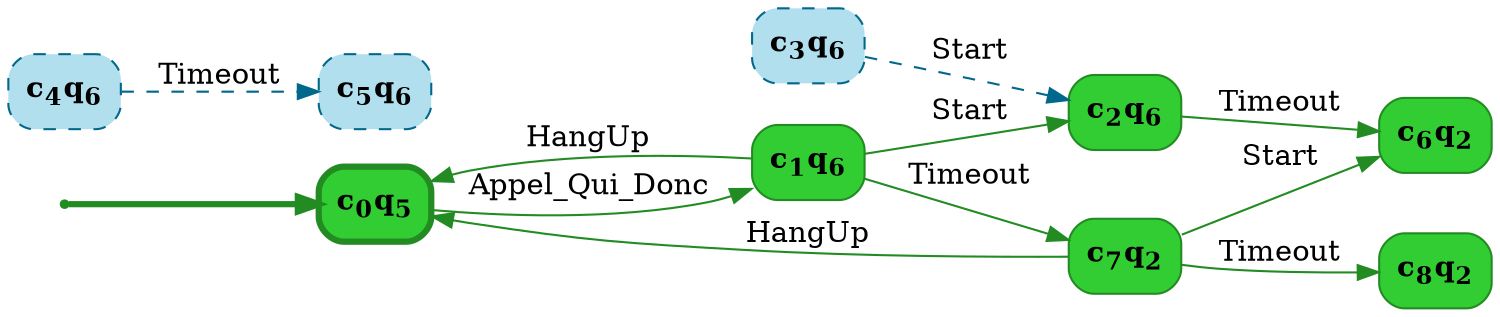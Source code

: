 digraph g {

	rankdir="LR"

	__invisible__[shape="point", color="forestgreen"]
	c0q5[label=<<b>c<sub>0</sub>q<sub>5</sub></b>>, shape="box", style="rounded, filled", fillcolor="limegreen", color="forestgreen", penwidth=3] // Initial
	c1q6[label=<<b>c<sub>1</sub>q<sub>6</sub></b>>, shape="box", style="rounded, filled", fillcolor="limegreen", color="forestgreen"]
	c2q6[label=<<b>c<sub>2</sub>q<sub>6</sub></b>>, shape="box", style="rounded, filled", fillcolor="limegreen", color="forestgreen"]
	c6q2[label=<<b>c<sub>6</sub>q<sub>2</sub></b>>, shape="box", style="rounded, filled", fillcolor="limegreen", color="forestgreen"]
	c7q2[label=<<b>c<sub>7</sub>q<sub>2</sub></b>>, shape="box", style="rounded, filled", fillcolor="limegreen", color="forestgreen"]
	c8q2[label=<<b>c<sub>8</sub>q<sub>2</sub></b>>, shape="box", style="rounded, filled", fillcolor="limegreen", color="forestgreen"]
	c3q6[label=<<b>c<sub>3</sub>q<sub>6</sub></b>>, shape="box", style="rounded, filled, dashed", fillcolor="lightblue2", color="deepskyblue4"]
	c4q6[label=<<b>c<sub>4</sub>q<sub>6</sub></b>>, shape="box", style="rounded, filled, dashed", fillcolor="lightblue2", color="deepskyblue4"]
	c5q6[label=<<b>c<sub>5</sub>q<sub>6</sub></b>>, shape="box", style="rounded, filled, dashed", fillcolor="lightblue2", color="deepskyblue4"]

	__invisible__ -> c0q5[penwidth=3, color="forestgreen"]
	c0q5 -> c1q6[label=<Appel_Qui_Donc>, color="forestgreen"]
	c1q6 -> c0q5[label=<HangUp>, color="forestgreen"]
	c1q6 -> c2q6[label=<Start>, color="forestgreen"]
	c2q6 -> c6q2[label=<Timeout>, color="forestgreen"]
	c1q6 -> c7q2[label=<Timeout>, color="forestgreen"]
	c7q2 -> c0q5[label=<HangUp>, color="forestgreen"]
	c7q2 -> c6q2[label=<Start>, color="forestgreen"]
	c7q2 -> c8q2[label=<Timeout>, color="forestgreen"]
	c3q6 -> c2q6[label=<Start>, color="deepskyblue4", style="dashed"]
	c4q6 -> c5q6[label=<Timeout>, color="deepskyblue4", style="dashed"]

}
